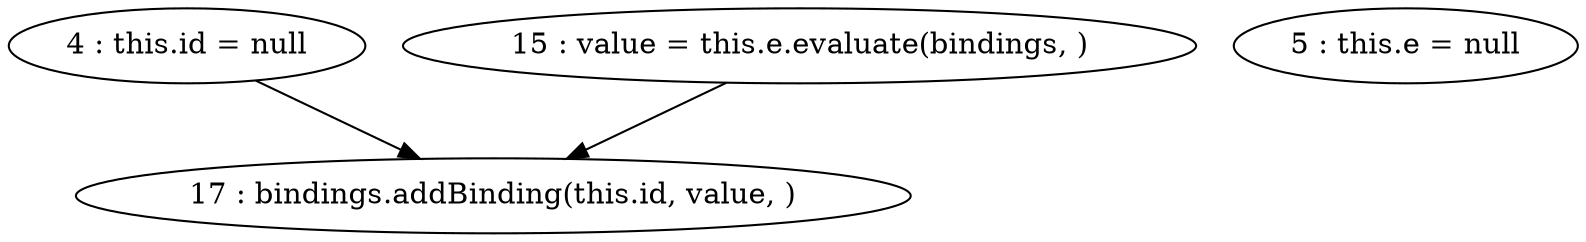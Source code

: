 digraph G {
"4 : this.id = null"
"4 : this.id = null" -> "17 : bindings.addBinding(this.id, value, )"
"5 : this.e = null"
"15 : value = this.e.evaluate(bindings, )"
"15 : value = this.e.evaluate(bindings, )" -> "17 : bindings.addBinding(this.id, value, )"
"17 : bindings.addBinding(this.id, value, )"
}